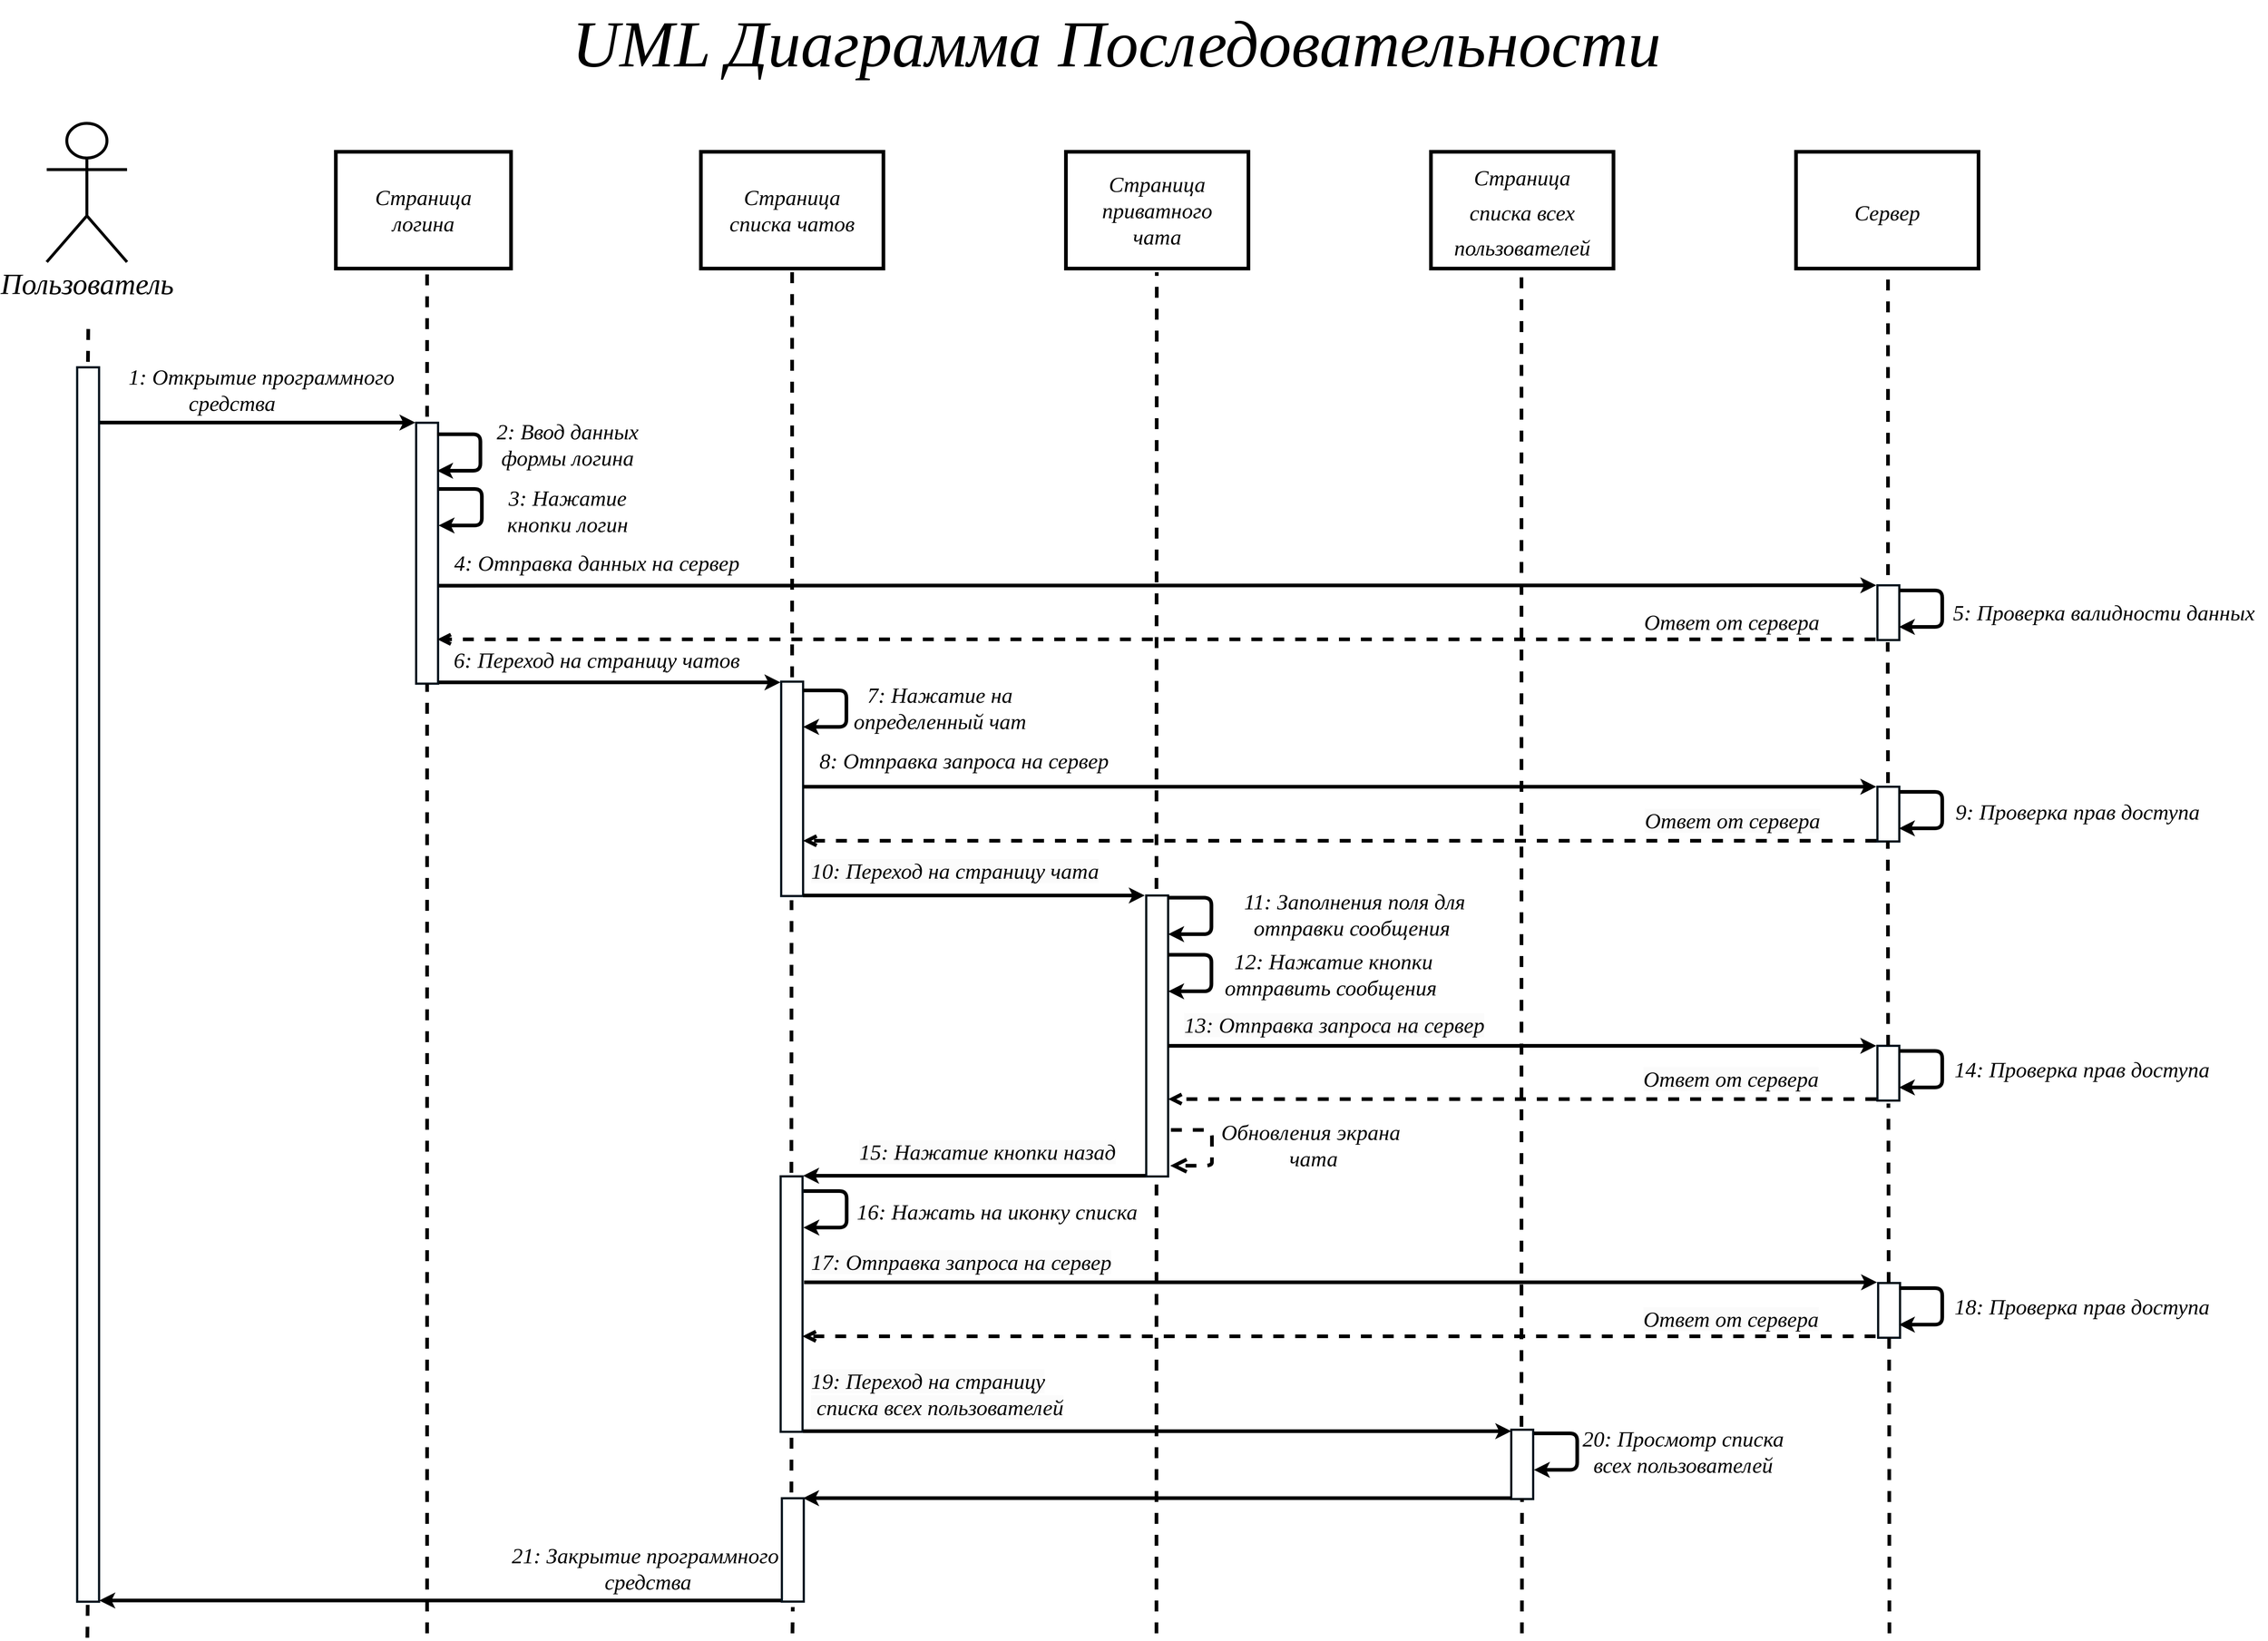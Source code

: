 <mxfile version="22.1.11" type="device">
  <diagram id="UMy5eUy4HfaJKBZY5lJI" name="Страница 1">
    <mxGraphModel dx="1410" dy="828" grid="1" gridSize="10" guides="1" tooltips="1" connect="1" arrows="1" fold="1" page="1" pageScale="1" pageWidth="3300" pageHeight="2339" math="0" shadow="0">
      <root>
        <mxCell id="0" />
        <mxCell id="1" parent="0" />
        <mxCell id="lEt3xl3odOf_mdOtd7cn-1" value="&lt;span style=&quot;font-size: 40px;&quot;&gt;Пользователь&lt;/span&gt;" style="shape=umlActor;verticalLabelPosition=bottom;verticalAlign=top;html=1;outlineConnect=0;strokeWidth=4;fontFamily=GOST type B;fontStyle=2" parent="1" vertex="1">
          <mxGeometry x="209" y="227" width="110.01" height="190" as="geometry" />
        </mxCell>
        <mxCell id="lEt3xl3odOf_mdOtd7cn-12" value="&lt;font color=&quot;#000000&quot; style=&quot;font-size: 30px;&quot;&gt;Страница&lt;br style=&quot;font-size: 30px;&quot;&gt;логина&lt;br style=&quot;font-size: 30px;&quot;&gt;&lt;/font&gt;" style="rounded=0;whiteSpace=wrap;html=1;strokeColor=#000000;strokeWidth=5;fontSize=30;fillColor=#ffffff;fontColor=#ffffff;fontFamily=GOST type B;fontStyle=2" parent="1" vertex="1">
          <mxGeometry x="605" y="266" width="240" height="160" as="geometry" />
        </mxCell>
        <mxCell id="lEt3xl3odOf_mdOtd7cn-25" value="&lt;font color=&quot;#000000&quot; style=&quot;font-size: 30px;&quot;&gt;&lt;span style=&quot;font-size: 30px;&quot;&gt;Страница&lt;br style=&quot;font-size: 30px;&quot;&gt;списка чатов&lt;br style=&quot;font-size: 30px;&quot;&gt;&lt;/span&gt;&lt;/font&gt;" style="rounded=0;whiteSpace=wrap;html=1;strokeColor=#000000;strokeWidth=5;fontSize=30;fillColor=#ffffff;fontColor=#ffffff;fontFamily=GOST type B;fontStyle=2" parent="1" vertex="1">
          <mxGeometry x="1105" y="266" width="250" height="160" as="geometry" />
        </mxCell>
        <mxCell id="D2IMOP5hFgYrjIb1j9_1-1" value="&lt;font style=&quot;font-size: 90px;&quot;&gt;UML Диаграмма&amp;nbsp;Последовательности&amp;nbsp;&lt;/font&gt;" style="text;html=1;align=center;verticalAlign=middle;resizable=0;points=[];autosize=1;strokeColor=none;fillColor=none;fontSize=40;strokeWidth=5;fontFamily=GOST type B;fontStyle=2" parent="1" vertex="1">
          <mxGeometry x="945.0" y="58" width="1480" height="120" as="geometry" />
        </mxCell>
        <mxCell id="W98Ihrel11kOtHPu-lKR-1" value="&lt;font color=&quot;#000000&quot; style=&quot;font-size: 30px;&quot;&gt;&lt;span style=&quot;font-size: 30px;&quot;&gt;Страница &lt;br&gt;приватного&lt;br&gt;чата&lt;br style=&quot;font-size: 30px;&quot;&gt;&lt;/span&gt;&lt;/font&gt;" style="rounded=0;whiteSpace=wrap;html=1;strokeColor=#000000;strokeWidth=5;fontSize=30;fillColor=#ffffff;fontColor=#ffffff;fontFamily=GOST type B;fontStyle=2" parent="1" vertex="1">
          <mxGeometry x="1605" y="266" width="250" height="160" as="geometry" />
        </mxCell>
        <mxCell id="4j9cachHmxRiALqTehqJ-1" value="&lt;font style=&quot;font-size: 30px;&quot; color=&quot;#000000&quot;&gt;&lt;span style=&quot;font-size: 30px;&quot;&gt;Страница&lt;br&gt;списка всех пользователей&lt;br&gt;&lt;/span&gt;&lt;/font&gt;" style="rounded=0;whiteSpace=wrap;html=1;strokeColor=#000000;strokeWidth=5;fontSize=40;fillColor=#ffffff;fontColor=#ffffff;fontFamily=GOST type B;fontStyle=2" parent="1" vertex="1">
          <mxGeometry x="2105" y="266" width="250" height="160" as="geometry" />
        </mxCell>
        <mxCell id="4j9cachHmxRiALqTehqJ-2" value="" style="rounded=0;whiteSpace=wrap;html=1;rotation=90;fillColor=#ffffff;fontColor=#ffffff;strokeColor=#02131d;strokeWidth=3;fontFamily=GOST type B;fontStyle=2" parent="1" vertex="1">
          <mxGeometry x="-580" y="1391.99" width="1691.39" height="30" as="geometry" />
        </mxCell>
        <mxCell id="4j9cachHmxRiALqTehqJ-6" value="" style="endArrow=classic;html=1;rounded=1;shadow=0;labelBackgroundColor=none;labelBorderColor=#5E5E5E;sketch=0;strokeWidth=5;fontSize=40;sourcePerimeterSpacing=1;targetPerimeterSpacing=1;jumpStyle=none;fontFamily=GOST type B;fontStyle=2" parent="1" edge="1">
          <mxGeometry width="50" height="50" relative="1" as="geometry">
            <mxPoint x="282" y="637" as="sourcePoint" />
            <mxPoint x="714" y="637" as="targetPoint" />
          </mxGeometry>
        </mxCell>
        <mxCell id="4j9cachHmxRiALqTehqJ-19" value="" style="endArrow=none;dashed=1;html=1;rounded=1;shadow=0;labelBackgroundColor=none;labelBorderColor=#5E5E5E;sketch=0;strokeWidth=5;fontSize=40;targetPerimeterSpacing=1;jumpStyle=none;entryX=1;entryY=0.5;entryDx=0;entryDy=0;startArrow=none;fontFamily=GOST type B;fontStyle=2" parent="1" edge="1">
          <mxGeometry x="1" y="-758" width="50" height="50" relative="1" as="geometry">
            <mxPoint x="2229" y="2013" as="sourcePoint" />
            <mxPoint x="2229" y="429" as="targetPoint" />
            <mxPoint x="-475" y="-703" as="offset" />
          </mxGeometry>
        </mxCell>
        <mxCell id="4j9cachHmxRiALqTehqJ-44" value="" style="rounded=0;whiteSpace=wrap;html=1;rotation=90;fillColor=#ffffff;fontColor=#ffffff;strokeColor=#02131d;strokeWidth=3;fontFamily=GOST type B;fontStyle=2" parent="1" vertex="1">
          <mxGeometry x="551.28" y="801.03" width="357.48" height="30" as="geometry" />
        </mxCell>
        <mxCell id="4j9cachHmxRiALqTehqJ-45" value="1: Открытие программного&amp;nbsp; &amp;nbsp; &amp;nbsp; &amp;nbsp; &amp;nbsp; &amp;nbsp; &amp;nbsp; &amp;nbsp;средства" style="text;whiteSpace=wrap;html=1;fontSize=30;fontColor=#000000;fontFamily=GOST type B;fontStyle=2" parent="1" vertex="1">
          <mxGeometry x="319.01" y="550" width="390.99" height="49.61" as="geometry" />
        </mxCell>
        <mxCell id="4j9cachHmxRiALqTehqJ-47" value="" style="endArrow=classic;html=1;rounded=1;shadow=0;labelBackgroundColor=none;labelBorderColor=#5E5E5E;sketch=0;strokeWidth=5;fontSize=30;fontColor=#000000;sourcePerimeterSpacing=1;targetPerimeterSpacing=1;jumpStyle=none;exitX=0.083;exitY=-0.007;exitDx=0;exitDy=0;exitPerimeter=0;fontFamily=GOST type B;fontStyle=2" parent="1" edge="1">
          <mxGeometry x="0.001" y="20" width="50" height="50" relative="1" as="geometry">
            <mxPoint x="743.69" y="653" as="sourcePoint" />
            <mxPoint x="743.69" y="703" as="targetPoint" />
            <Array as="points">
              <mxPoint x="768.8" y="653" />
              <mxPoint x="803" y="653" />
              <mxPoint x="803" y="703" />
            </Array>
            <mxPoint as="offset" />
          </mxGeometry>
        </mxCell>
        <mxCell id="4j9cachHmxRiALqTehqJ-48" value="&lt;font style=&quot;font-size: 30px;&quot;&gt;2: Ввод данных &lt;br style=&quot;font-size: 30px;&quot;&gt;формы логина&lt;br style=&quot;font-size: 30px;&quot;&gt;&lt;/font&gt;" style="text;html=1;align=center;verticalAlign=middle;resizable=0;points=[];autosize=1;strokeColor=none;fillColor=none;fontSize=30;strokeWidth=5;fontFamily=GOST type B;fontStyle=2" parent="1" vertex="1">
          <mxGeometry x="811.69" y="622.3" width="220" height="90" as="geometry" />
        </mxCell>
        <mxCell id="4j9cachHmxRiALqTehqJ-51" value="&lt;font style=&quot;font-size: 30px;&quot;&gt;6: Переход на страницу чатов&lt;br&gt;&lt;/font&gt;" style="text;html=1;align=center;verticalAlign=middle;resizable=0;points=[];autosize=1;strokeColor=none;fillColor=none;fontSize=40;fontColor=#000000;fontFamily=GOST type B;fontStyle=2" parent="1" vertex="1">
          <mxGeometry x="752.0" y="928.51" width="420" height="60" as="geometry" />
        </mxCell>
        <mxCell id="4j9cachHmxRiALqTehqJ-52" value="" style="rounded=0;whiteSpace=wrap;html=1;rotation=90;fillColor=#ffffff;fontColor=#ffffff;strokeColor=#02131d;strokeWidth=3;fontFamily=GOST type B;fontStyle=2" parent="1" vertex="1">
          <mxGeometry x="1083.12" y="1123.88" width="293.76" height="30" as="geometry" />
        </mxCell>
        <mxCell id="4j9cachHmxRiALqTehqJ-53" value="" style="endArrow=classic;html=1;rounded=1;shadow=0;labelBackgroundColor=none;labelBorderColor=#5E5E5E;sketch=0;strokeWidth=5;fontSize=40;sourcePerimeterSpacing=1;targetPerimeterSpacing=1;jumpStyle=none;fontFamily=GOST type B;fontStyle=2" parent="1" edge="1">
          <mxGeometry width="50" height="50" relative="1" as="geometry">
            <mxPoint x="746" y="993" as="sourcePoint" />
            <mxPoint x="1214" y="993" as="targetPoint" />
          </mxGeometry>
        </mxCell>
        <mxCell id="4j9cachHmxRiALqTehqJ-56" value="" style="rounded=0;whiteSpace=wrap;html=1;rotation=90;fillColor=#ffffff;fontColor=#ffffff;strokeColor=#02131d;strokeWidth=3;fontFamily=GOST type B;fontStyle=2" parent="1" vertex="1">
          <mxGeometry x="1537.5" y="1462.5" width="385" height="30" as="geometry" />
        </mxCell>
        <mxCell id="4j9cachHmxRiALqTehqJ-57" value="" style="endArrow=classic;html=1;rounded=1;shadow=0;labelBackgroundColor=none;labelBorderColor=#5E5E5E;sketch=0;strokeWidth=5;fontSize=40;sourcePerimeterSpacing=1;targetPerimeterSpacing=1;jumpStyle=none;fontFamily=GOST type B;fontStyle=2" parent="1" edge="1">
          <mxGeometry width="50" height="50" relative="1" as="geometry">
            <mxPoint x="1245" y="1285" as="sourcePoint" />
            <mxPoint x="1713" y="1285" as="targetPoint" />
          </mxGeometry>
        </mxCell>
        <mxCell id="4j9cachHmxRiALqTehqJ-60" value="" style="endArrow=classic;html=1;rounded=1;shadow=0;labelBackgroundColor=none;labelBorderColor=#5E5E5E;sketch=0;strokeWidth=5;fontSize=30;fontColor=#000000;sourcePerimeterSpacing=1;targetPerimeterSpacing=1;jumpStyle=none;exitX=0.083;exitY=-0.007;exitDx=0;exitDy=0;exitPerimeter=0;fontFamily=GOST type B;fontStyle=2" parent="1" edge="1">
          <mxGeometry x="0.001" y="20" width="50" height="50" relative="1" as="geometry">
            <mxPoint x="1745.0" y="1288" as="sourcePoint" />
            <mxPoint x="1745.0" y="1338" as="targetPoint" />
            <Array as="points">
              <mxPoint x="1770.11" y="1288" />
              <mxPoint x="1804.31" y="1288" />
              <mxPoint x="1804.31" y="1338" />
            </Array>
            <mxPoint as="offset" />
          </mxGeometry>
        </mxCell>
        <mxCell id="4j9cachHmxRiALqTehqJ-61" value="&lt;font style=&quot;font-size: 30px;&quot;&gt;11: Заполнения поля для &lt;br&gt;отправки сообщения&amp;nbsp;&lt;br style=&quot;font-size: 30px;&quot;&gt;&lt;/font&gt;" style="text;html=1;align=center;verticalAlign=middle;resizable=0;points=[];autosize=1;strokeColor=none;fillColor=none;fontSize=30;strokeWidth=5;fontFamily=GOST type B;fontStyle=2" parent="1" vertex="1">
          <mxGeometry x="1835.03" y="1266" width="330" height="90" as="geometry" />
        </mxCell>
        <mxCell id="4j9cachHmxRiALqTehqJ-63" value="" style="endArrow=classic;html=1;rounded=1;shadow=0;labelBackgroundColor=none;labelBorderColor=#5E5E5E;sketch=0;strokeWidth=5;fontSize=30;fontColor=#000000;sourcePerimeterSpacing=1;targetPerimeterSpacing=1;jumpStyle=none;exitX=0.083;exitY=-0.007;exitDx=0;exitDy=0;exitPerimeter=0;fontFamily=GOST type B;fontStyle=2" parent="1" edge="1">
          <mxGeometry x="0.001" y="20" width="50" height="50" relative="1" as="geometry">
            <mxPoint x="1745.0" y="1366.3" as="sourcePoint" />
            <mxPoint x="1745.0" y="1416.3" as="targetPoint" />
            <Array as="points">
              <mxPoint x="1770.11" y="1366.3" />
              <mxPoint x="1804.31" y="1366.3" />
              <mxPoint x="1804.31" y="1416.3" />
            </Array>
            <mxPoint as="offset" />
          </mxGeometry>
        </mxCell>
        <mxCell id="4j9cachHmxRiALqTehqJ-64" value="&lt;font style=&quot;font-size: 30px;&quot;&gt;12: Нажатие кнопки &lt;br&gt;отправить сообщения&amp;nbsp;&lt;br style=&quot;font-size: 30px;&quot;&gt;&lt;/font&gt;" style="text;html=1;align=center;verticalAlign=middle;resizable=0;points=[];autosize=1;strokeColor=none;fillColor=none;fontSize=30;strokeWidth=5;fontFamily=GOST type B;fontStyle=2" parent="1" vertex="1">
          <mxGeometry x="1811.03" y="1348" width="320" height="90" as="geometry" />
        </mxCell>
        <mxCell id="4j9cachHmxRiALqTehqJ-66" value="" style="endArrow=classic;html=1;rounded=1;shadow=0;labelBackgroundColor=none;labelBorderColor=#5E5E5E;sketch=0;strokeWidth=5;fontSize=40;sourcePerimeterSpacing=1;targetPerimeterSpacing=1;jumpStyle=none;fontFamily=GOST type B;fontStyle=2" parent="1" edge="1">
          <mxGeometry width="50" height="50" relative="1" as="geometry">
            <mxPoint x="1714" y="1669" as="sourcePoint" />
            <mxPoint x="1245" y="1669" as="targetPoint" />
          </mxGeometry>
        </mxCell>
        <mxCell id="4j9cachHmxRiALqTehqJ-67" value="&lt;span style=&quot;color: rgb(0, 0, 0); font-size: 30px; font-variant-ligatures: normal; font-variant-caps: normal; font-weight: 400; letter-spacing: normal; orphans: 2; text-align: center; text-indent: 0px; text-transform: none; widows: 2; word-spacing: 0px; -webkit-text-stroke-width: 0px; background-color: rgb(251, 251, 251); text-decoration-thickness: initial; text-decoration-style: initial; text-decoration-color: initial; float: none; display: inline !important;&quot;&gt;15: Нажатие кнопки назад&lt;/span&gt;" style="text;whiteSpace=wrap;html=1;fontFamily=GOST type B;fontStyle=2" parent="1" vertex="1">
          <mxGeometry x="1319.68" y="1611.7" width="360" height="60" as="geometry" />
        </mxCell>
        <mxCell id="4j9cachHmxRiALqTehqJ-80" value="&lt;font style=&quot;font-size: 30px;&quot;&gt;16: Нажать на иконку списка&amp;nbsp;&lt;br style=&quot;font-size: 30px;&quot;&gt;&lt;/font&gt;" style="text;html=1;align=center;verticalAlign=middle;resizable=0;points=[];autosize=1;strokeColor=none;fillColor=none;fontSize=30;strokeWidth=5;fontFamily=GOST type B;fontStyle=2" parent="1" vertex="1">
          <mxGeometry x="1308.68" y="1693" width="410" height="50" as="geometry" />
        </mxCell>
        <mxCell id="4j9cachHmxRiALqTehqJ-81" value="" style="rounded=0;whiteSpace=wrap;html=1;rotation=90;fillColor=#ffffff;fontColor=#ffffff;strokeColor=#02131d;strokeWidth=3;fontFamily=GOST type B;fontStyle=2" parent="1" vertex="1">
          <mxGeometry x="2182.5" y="2049.5" width="95" height="30" as="geometry" />
        </mxCell>
        <mxCell id="4j9cachHmxRiALqTehqJ-84" value="" style="endArrow=classic;html=1;rounded=1;shadow=0;labelBackgroundColor=none;labelBorderColor=#5E5E5E;sketch=0;strokeWidth=5;fontSize=30;fontColor=#000000;sourcePerimeterSpacing=1;targetPerimeterSpacing=1;jumpStyle=none;exitX=0.083;exitY=-0.007;exitDx=0;exitDy=0;exitPerimeter=0;fontFamily=GOST type B;fontStyle=2" parent="1" edge="1">
          <mxGeometry x="0.001" y="20" width="50" height="50" relative="1" as="geometry">
            <mxPoint x="2246" y="2022" as="sourcePoint" />
            <mxPoint x="2246" y="2072" as="targetPoint" />
            <Array as="points">
              <mxPoint x="2271.11" y="2022" />
              <mxPoint x="2305.31" y="2022" />
              <mxPoint x="2305.31" y="2072" />
            </Array>
            <mxPoint as="offset" />
          </mxGeometry>
        </mxCell>
        <mxCell id="4j9cachHmxRiALqTehqJ-85" value="&lt;font style=&quot;font-size: 30px;&quot;&gt;20: Просмотр списка&lt;br&gt;всех пользователей&lt;br style=&quot;font-size: 30px;&quot;&gt;&lt;/font&gt;" style="text;html=1;align=center;verticalAlign=middle;resizable=0;points=[];autosize=1;strokeColor=none;fillColor=none;fontSize=30;strokeWidth=5;fontFamily=GOST type B;fontStyle=2" parent="1" vertex="1">
          <mxGeometry x="2305.0" y="2002" width="290" height="90" as="geometry" />
        </mxCell>
        <mxCell id="4j9cachHmxRiALqTehqJ-87" value="&lt;div style=&quot;text-align: center;&quot;&gt;&lt;font&gt;&lt;span style=&quot;font-size: 30px;&quot;&gt;21: Закрытие программного&lt;/span&gt;&lt;/font&gt;&lt;/div&gt;&lt;div style=&quot;text-align: center;&quot;&gt;&lt;font&gt;&lt;span style=&quot;font-size: 30px;&quot;&gt;&amp;nbsp;средства&lt;/span&gt;&lt;/font&gt;&lt;/div&gt;" style="text;whiteSpace=wrap;html=1;fontFamily=GOST type B;fontStyle=2" parent="1" vertex="1">
          <mxGeometry x="844" y="2164.73" width="520" height="60" as="geometry" />
        </mxCell>
        <mxCell id="4j9cachHmxRiALqTehqJ-91" value="" style="endArrow=classic;html=1;rounded=1;shadow=0;labelBackgroundColor=none;labelBorderColor=#5E5E5E;sketch=0;strokeWidth=5;fontSize=40;sourcePerimeterSpacing=1;targetPerimeterSpacing=1;jumpStyle=none;fontFamily=GOST type B;fontStyle=2" parent="1" edge="1">
          <mxGeometry width="50" height="50" relative="1" as="geometry">
            <mxPoint x="1216" y="2251" as="sourcePoint" />
            <mxPoint x="281" y="2251" as="targetPoint" />
          </mxGeometry>
        </mxCell>
        <mxCell id="4j9cachHmxRiALqTehqJ-93" value="" style="endArrow=none;dashed=1;html=1;rounded=1;shadow=0;labelBackgroundColor=none;labelBorderColor=#5E5E5E;sketch=0;strokeWidth=5;fontSize=40;sourcePerimeterSpacing=1;targetPerimeterSpacing=1;jumpStyle=none;entryX=1;entryY=0.5;entryDx=0;entryDy=0;fontFamily=GOST type B;fontStyle=2" parent="1" edge="1">
          <mxGeometry width="50" height="50" relative="1" as="geometry">
            <mxPoint x="264.68" y="2302" as="sourcePoint" />
            <mxPoint x="265.125" y="2255.995" as="targetPoint" />
          </mxGeometry>
        </mxCell>
        <mxCell id="4j9cachHmxRiALqTehqJ-94" value="" style="endArrow=none;dashed=1;html=1;rounded=1;shadow=0;labelBackgroundColor=none;labelBorderColor=#5E5E5E;sketch=0;strokeWidth=5;fontSize=40;sourcePerimeterSpacing=1;targetPerimeterSpacing=1;jumpStyle=none;entryX=1;entryY=0.5;entryDx=0;entryDy=0;fontFamily=GOST type B;fontStyle=2" parent="1" edge="1">
          <mxGeometry width="50" height="50" relative="1" as="geometry">
            <mxPoint x="265.47" y="553.83" as="sourcePoint" />
            <mxPoint x="265.915" y="506.995" as="targetPoint" />
          </mxGeometry>
        </mxCell>
        <mxCell id="4j9cachHmxRiALqTehqJ-98" value="&lt;font style=&quot;font-size: 30px;&quot;&gt;Обновления экрана&lt;br&gt;&amp;nbsp;чата&lt;br style=&quot;font-size: 30px;&quot;&gt;&lt;/font&gt;" style="text;html=1;align=center;verticalAlign=middle;resizable=0;points=[];autosize=1;strokeColor=none;fillColor=none;fontSize=30;strokeWidth=5;fontFamily=GOST type B;fontStyle=2" parent="1" vertex="1">
          <mxGeometry x="1805.0" y="1581.7" width="270" height="90" as="geometry" />
        </mxCell>
        <mxCell id="v-4gDYmKBZiMCs_DVV37-4" value="" style="endArrow=none;dashed=1;html=1;rounded=1;shadow=0;labelBackgroundColor=none;labelBorderColor=#5E5E5E;sketch=0;strokeWidth=5;fontSize=40;sourcePerimeterSpacing=1;targetPerimeterSpacing=1;jumpStyle=none;entryX=1;entryY=0.5;entryDx=0;entryDy=0;fontFamily=GOST type B;fontStyle=2" parent="1" edge="1">
          <mxGeometry width="50" height="50" relative="1" as="geometry">
            <mxPoint x="1230" y="986" as="sourcePoint" />
            <mxPoint x="1230" y="426" as="targetPoint" />
          </mxGeometry>
        </mxCell>
        <mxCell id="v-4gDYmKBZiMCs_DVV37-5" value="" style="endArrow=none;dashed=1;html=1;rounded=1;shadow=0;labelBackgroundColor=none;labelBorderColor=#5E5E5E;sketch=0;strokeWidth=5;fontSize=40;sourcePerimeterSpacing=1;targetPerimeterSpacing=1;jumpStyle=none;entryX=1;entryY=0.5;entryDx=0;entryDy=0;fontFamily=GOST type B;fontStyle=2" parent="1" edge="1">
          <mxGeometry width="50" height="50" relative="1" as="geometry">
            <mxPoint x="1729" y="1276" as="sourcePoint" />
            <mxPoint x="1729.44" y="431" as="targetPoint" />
          </mxGeometry>
        </mxCell>
        <mxCell id="v-4gDYmKBZiMCs_DVV37-6" value="" style="endArrow=none;dashed=1;html=1;rounded=1;shadow=0;labelBackgroundColor=none;labelBorderColor=#5E5E5E;sketch=0;strokeWidth=5;fontSize=40;sourcePerimeterSpacing=1;targetPerimeterSpacing=1;jumpStyle=none;entryX=1;entryY=0.5;entryDx=0;entryDy=0;fontFamily=GOST type B;fontStyle=2" parent="1" edge="1">
          <mxGeometry width="50" height="50" relative="1" as="geometry">
            <mxPoint x="730" y="629" as="sourcePoint" />
            <mxPoint x="730" y="420" as="targetPoint" />
          </mxGeometry>
        </mxCell>
        <mxCell id="v-4gDYmKBZiMCs_DVV37-11" value="" style="endArrow=none;dashed=1;html=1;rounded=1;shadow=0;labelBackgroundColor=none;labelBorderColor=#5E5E5E;sketch=0;strokeWidth=5;fontSize=40;sourcePerimeterSpacing=1;targetPerimeterSpacing=1;jumpStyle=none;entryX=1;entryY=0.5;entryDx=0;entryDy=0;fontFamily=GOST type B;fontStyle=2" parent="1" edge="1">
          <mxGeometry width="50" height="50" relative="1" as="geometry">
            <mxPoint x="1229" y="1665" as="sourcePoint" />
            <mxPoint x="1229.17" y="1291.49" as="targetPoint" />
          </mxGeometry>
        </mxCell>
        <mxCell id="v-4gDYmKBZiMCs_DVV37-15" value="" style="endArrow=none;dashed=1;html=1;rounded=1;shadow=0;labelBackgroundColor=none;labelBorderColor=#5E5E5E;sketch=0;strokeWidth=5;fontSize=40;sourcePerimeterSpacing=1;targetPerimeterSpacing=1;jumpStyle=none;entryX=1;entryY=0.5;entryDx=0;entryDy=0;fontFamily=GOST type B;fontStyle=2" parent="1" edge="1">
          <mxGeometry width="50" height="50" relative="1" as="geometry">
            <mxPoint x="730" y="2296" as="sourcePoint" />
            <mxPoint x="730" y="995" as="targetPoint" />
          </mxGeometry>
        </mxCell>
        <mxCell id="dgq1h4YX0ljx0XyoBOAO-2" value="&lt;font style=&quot;font-size: 30px;&quot; color=&quot;#000000&quot;&gt;&lt;span style=&quot;font-size: 30px;&quot;&gt;Сервер&lt;br&gt;&lt;/span&gt;&lt;/font&gt;" style="rounded=0;whiteSpace=wrap;html=1;strokeColor=#000000;strokeWidth=5;fontSize=40;fillColor=#ffffff;fontColor=#ffffff;fontFamily=GOST type B;fontStyle=2" parent="1" vertex="1">
          <mxGeometry x="2605" y="266" width="250" height="160" as="geometry" />
        </mxCell>
        <mxCell id="dgq1h4YX0ljx0XyoBOAO-7" value="" style="endArrow=classic;html=1;rounded=1;shadow=0;labelBackgroundColor=none;labelBorderColor=#5E5E5E;sketch=0;strokeWidth=5;fontSize=40;sourcePerimeterSpacing=1;targetPerimeterSpacing=1;jumpStyle=none;fontFamily=GOST type B;fontStyle=2" parent="1" edge="1">
          <mxGeometry width="50" height="50" relative="1" as="geometry">
            <mxPoint x="745.69" y="860.45" as="sourcePoint" />
            <mxPoint x="2715" y="860" as="targetPoint" />
          </mxGeometry>
        </mxCell>
        <mxCell id="dgq1h4YX0ljx0XyoBOAO-8" value="" style="endArrow=classic;html=1;rounded=1;shadow=0;labelBackgroundColor=none;labelBorderColor=#5E5E5E;sketch=0;strokeWidth=5;fontSize=30;fontColor=#000000;sourcePerimeterSpacing=1;targetPerimeterSpacing=1;jumpStyle=none;exitX=0.083;exitY=-0.007;exitDx=0;exitDy=0;exitPerimeter=0;fontFamily=GOST type B;fontStyle=2" parent="1" edge="1">
          <mxGeometry x="0.001" y="20" width="50" height="50" relative="1" as="geometry">
            <mxPoint x="745.69" y="728" as="sourcePoint" />
            <mxPoint x="745.69" y="778" as="targetPoint" />
            <Array as="points">
              <mxPoint x="770.8" y="728" />
              <mxPoint x="805" y="728" />
              <mxPoint x="805" y="778" />
            </Array>
            <mxPoint as="offset" />
          </mxGeometry>
        </mxCell>
        <mxCell id="dgq1h4YX0ljx0XyoBOAO-9" value="&lt;font style=&quot;font-size: 30px;&quot;&gt;3: Нажатие &lt;br&gt;кнопки логин&lt;br style=&quot;font-size: 30px;&quot;&gt;&lt;/font&gt;" style="text;html=1;align=center;verticalAlign=middle;resizable=0;points=[];autosize=1;strokeColor=none;fillColor=none;fontSize=30;strokeWidth=5;fontFamily=GOST type B;fontStyle=2" parent="1" vertex="1">
          <mxGeometry x="826.69" y="713.3" width="190" height="90" as="geometry" />
        </mxCell>
        <mxCell id="dgq1h4YX0ljx0XyoBOAO-10" value="&lt;font style=&quot;font-size: 30px;&quot;&gt;4: Отправка данных на сервер&lt;br style=&quot;font-size: 30px;&quot;&gt;&lt;/font&gt;" style="text;html=1;align=center;verticalAlign=middle;resizable=0;points=[];autosize=1;strokeColor=none;fillColor=none;fontSize=30;strokeWidth=5;fontFamily=GOST type B;fontStyle=2" parent="1" vertex="1">
          <mxGeometry x="752" y="804" width="420" height="50" as="geometry" />
        </mxCell>
        <mxCell id="dgq1h4YX0ljx0XyoBOAO-11" value="" style="rounded=0;whiteSpace=wrap;html=1;rotation=90;fillColor=#ffffff;fontColor=#ffffff;strokeColor=#02131d;strokeWidth=3;fontFamily=GOST type B;fontStyle=2" parent="1" vertex="1">
          <mxGeometry x="2694" y="882.49" width="75.01" height="30" as="geometry" />
        </mxCell>
        <mxCell id="dgq1h4YX0ljx0XyoBOAO-12" value="" style="endArrow=none;dashed=1;html=1;rounded=1;shadow=0;labelBackgroundColor=none;labelBorderColor=#5E5E5E;sketch=0;strokeWidth=5;fontSize=40;sourcePerimeterSpacing=1;targetPerimeterSpacing=1;jumpStyle=none;entryX=1;entryY=0.5;entryDx=0;entryDy=0;fontFamily=GOST type B;fontStyle=2" parent="1" edge="1">
          <mxGeometry width="50" height="50" relative="1" as="geometry">
            <mxPoint x="2731" y="846" as="sourcePoint" />
            <mxPoint x="2731" y="434" as="targetPoint" />
          </mxGeometry>
        </mxCell>
        <mxCell id="dgq1h4YX0ljx0XyoBOAO-13" value="" style="endArrow=classic;html=1;rounded=1;shadow=0;labelBackgroundColor=none;labelBorderColor=#5E5E5E;sketch=0;strokeWidth=5;fontSize=30;fontColor=#000000;sourcePerimeterSpacing=1;targetPerimeterSpacing=1;jumpStyle=none;exitX=0.083;exitY=-0.007;exitDx=0;exitDy=0;exitPerimeter=0;fontFamily=GOST type B;fontStyle=2" parent="1" edge="1">
          <mxGeometry x="0.001" y="20" width="50" height="50" relative="1" as="geometry">
            <mxPoint x="2746" y="867" as="sourcePoint" />
            <mxPoint x="2746" y="917" as="targetPoint" />
            <Array as="points">
              <mxPoint x="2771.11" y="867" />
              <mxPoint x="2805.31" y="867" />
              <mxPoint x="2805.31" y="917" />
            </Array>
            <mxPoint as="offset" />
          </mxGeometry>
        </mxCell>
        <mxCell id="dgq1h4YX0ljx0XyoBOAO-14" value="&lt;font style=&quot;font-size: 30px;&quot;&gt;5: Проверка валидности данных&amp;nbsp;&lt;br style=&quot;font-size: 30px;&quot;&gt;&lt;/font&gt;" style="text;html=1;align=center;verticalAlign=middle;resizable=0;points=[];autosize=1;strokeColor=none;fillColor=none;fontSize=30;strokeWidth=5;fontFamily=GOST type B;fontStyle=2" parent="1" vertex="1">
          <mxGeometry x="2810.0" y="872.49" width="440" height="50" as="geometry" />
        </mxCell>
        <mxCell id="dgq1h4YX0ljx0XyoBOAO-16" value="&lt;div style=&quot;text-align: center;&quot;&gt;&lt;span style=&quot;background-color: initial; font-size: 30px;&quot;&gt;&lt;font face=&quot;GOST type B&quot;&gt;Ответ от сервера&lt;/font&gt;&lt;/span&gt;&lt;/div&gt;" style="text;whiteSpace=wrap;html=1;fontStyle=2" parent="1" vertex="1">
          <mxGeometry x="2395" y="886" width="290" height="38.51" as="geometry" />
        </mxCell>
        <mxCell id="dgq1h4YX0ljx0XyoBOAO-18" value="" style="html=1;verticalAlign=bottom;endArrow=open;dashed=1;endSize=8;curved=0;rounded=0;strokeWidth=5;fontStyle=2" parent="1" edge="1">
          <mxGeometry relative="1" as="geometry">
            <mxPoint x="2714" y="934" as="sourcePoint" />
            <mxPoint x="744" y="934" as="targetPoint" />
          </mxGeometry>
        </mxCell>
        <mxCell id="dgq1h4YX0ljx0XyoBOAO-22" value="" style="endArrow=classic;html=1;rounded=1;shadow=0;labelBackgroundColor=none;labelBorderColor=#5E5E5E;sketch=0;strokeWidth=5;fontSize=30;fontColor=#000000;sourcePerimeterSpacing=1;targetPerimeterSpacing=1;jumpStyle=none;exitX=0.083;exitY=-0.007;exitDx=0;exitDy=0;exitPerimeter=0;fontFamily=GOST type B;fontStyle=2" parent="1" edge="1">
          <mxGeometry x="0.001" y="20" width="50" height="50" relative="1" as="geometry">
            <mxPoint x="1245" y="1004" as="sourcePoint" />
            <mxPoint x="1245" y="1054" as="targetPoint" />
            <Array as="points">
              <mxPoint x="1270.11" y="1004" />
              <mxPoint x="1304.31" y="1004" />
              <mxPoint x="1304.31" y="1054" />
            </Array>
            <mxPoint as="offset" />
          </mxGeometry>
        </mxCell>
        <mxCell id="dgq1h4YX0ljx0XyoBOAO-24" value="&lt;font style=&quot;font-size: 30px;&quot;&gt;7: Нажатие на &lt;br&gt;определенный чат&lt;br style=&quot;font-size: 30px;&quot;&gt;&lt;/font&gt;" style="text;html=1;align=center;verticalAlign=middle;resizable=0;points=[];autosize=1;strokeColor=none;fillColor=none;fontSize=30;strokeWidth=5;fontFamily=GOST type B;fontStyle=2" parent="1" vertex="1">
          <mxGeometry x="1302" y="982.51" width="260" height="90" as="geometry" />
        </mxCell>
        <mxCell id="dgq1h4YX0ljx0XyoBOAO-25" value="" style="endArrow=classic;html=1;rounded=1;shadow=0;labelBackgroundColor=none;labelBorderColor=#5E5E5E;sketch=0;strokeWidth=5;fontSize=40;sourcePerimeterSpacing=1;targetPerimeterSpacing=1;jumpStyle=none;fontFamily=GOST type B;fontStyle=2" parent="1" edge="1">
          <mxGeometry width="50" height="50" relative="1" as="geometry">
            <mxPoint x="1245" y="1136" as="sourcePoint" />
            <mxPoint x="2715" y="1136" as="targetPoint" />
          </mxGeometry>
        </mxCell>
        <mxCell id="dgq1h4YX0ljx0XyoBOAO-27" value="&lt;font style=&quot;font-size: 30px;&quot;&gt;8: Отправка запроса на сервер&lt;br&gt;&lt;/font&gt;" style="text;html=1;align=center;verticalAlign=middle;resizable=0;points=[];autosize=1;strokeColor=none;fillColor=none;fontSize=40;fontColor=#000000;fontFamily=GOST type B;fontStyle=2" parent="1" vertex="1">
          <mxGeometry x="1250" y="1067" width="430" height="60" as="geometry" />
        </mxCell>
        <mxCell id="dgq1h4YX0ljx0XyoBOAO-28" value="" style="rounded=0;whiteSpace=wrap;html=1;rotation=90;fillColor=#ffffff;fontColor=#ffffff;strokeColor=#02131d;strokeWidth=3;fontFamily=GOST type B;fontStyle=2" parent="1" vertex="1">
          <mxGeometry x="2694" y="1158.49" width="75.01" height="30" as="geometry" />
        </mxCell>
        <mxCell id="dgq1h4YX0ljx0XyoBOAO-30" value="" style="endArrow=classic;html=1;rounded=1;shadow=0;labelBackgroundColor=none;labelBorderColor=#5E5E5E;sketch=0;strokeWidth=5;fontSize=30;fontColor=#000000;sourcePerimeterSpacing=1;targetPerimeterSpacing=1;jumpStyle=none;exitX=0.083;exitY=-0.007;exitDx=0;exitDy=0;exitPerimeter=0;fontFamily=GOST type B;fontStyle=2" parent="1" edge="1">
          <mxGeometry x="0.001" y="20" width="50" height="50" relative="1" as="geometry">
            <mxPoint x="2746" y="1143" as="sourcePoint" />
            <mxPoint x="2746" y="1193" as="targetPoint" />
            <Array as="points">
              <mxPoint x="2771.11" y="1143" />
              <mxPoint x="2805.31" y="1143" />
              <mxPoint x="2805.31" y="1193" />
            </Array>
            <mxPoint as="offset" />
          </mxGeometry>
        </mxCell>
        <mxCell id="dgq1h4YX0ljx0XyoBOAO-31" value="&lt;font style=&quot;font-size: 30px;&quot;&gt;9: Проверка прав доступа&amp;nbsp;&lt;br style=&quot;font-size: 30px;&quot;&gt;&lt;/font&gt;" style="text;html=1;align=center;verticalAlign=middle;resizable=0;points=[];autosize=1;strokeColor=none;fillColor=none;fontSize=30;strokeWidth=5;fontFamily=GOST type B;fontStyle=2" parent="1" vertex="1">
          <mxGeometry x="2809.0" y="1145" width="370" height="50" as="geometry" />
        </mxCell>
        <mxCell id="dgq1h4YX0ljx0XyoBOAO-32" value="" style="html=1;verticalAlign=bottom;endArrow=open;dashed=1;endSize=8;curved=0;rounded=0;strokeWidth=5;fontStyle=2" parent="1" edge="1">
          <mxGeometry relative="1" as="geometry">
            <mxPoint x="2715" y="1210" as="sourcePoint" />
            <mxPoint x="1245" y="1210" as="targetPoint" />
          </mxGeometry>
        </mxCell>
        <mxCell id="dgq1h4YX0ljx0XyoBOAO-33" value="&lt;span style=&quot;color: rgb(0, 0, 0); font-family: &amp;quot;GOST type B&amp;quot;; font-size: 30px; font-variant-ligatures: normal; font-variant-caps: normal; font-weight: 400; letter-spacing: normal; orphans: 2; text-align: center; text-indent: 0px; text-transform: none; widows: 2; word-spacing: 0px; -webkit-text-stroke-width: 0px; background-color: rgb(251, 251, 251); text-decoration-thickness: initial; text-decoration-style: initial; text-decoration-color: initial; float: none; display: inline !important;&quot;&gt;Ответ от сервера&lt;/span&gt;" style="text;whiteSpace=wrap;html=1;fontStyle=2" parent="1" vertex="1">
          <mxGeometry x="2396" y="1158.49" width="310" height="60" as="geometry" />
        </mxCell>
        <mxCell id="dgq1h4YX0ljx0XyoBOAO-34" value="&lt;span style=&quot;color: rgb(0, 0, 0); font-family: &amp;quot;GOST type B&amp;quot;; font-size: 30px; font-variant-ligatures: normal; font-variant-caps: normal; font-weight: 400; letter-spacing: normal; orphans: 2; text-align: center; text-indent: 0px; text-transform: none; widows: 2; word-spacing: 0px; -webkit-text-stroke-width: 0px; background-color: rgb(251, 251, 251); text-decoration-thickness: initial; text-decoration-style: initial; text-decoration-color: initial; float: none; display: inline !important;&quot;&gt;10: Переход на страницу чата&lt;/span&gt;" style="text;whiteSpace=wrap;html=1;fontStyle=2" parent="1" vertex="1">
          <mxGeometry x="1254" y="1227" width="431" height="59" as="geometry" />
        </mxCell>
        <mxCell id="dgq1h4YX0ljx0XyoBOAO-36" value="" style="endArrow=classic;html=1;rounded=1;shadow=0;labelBackgroundColor=none;labelBorderColor=#5E5E5E;sketch=0;strokeWidth=5;fontSize=40;sourcePerimeterSpacing=1;targetPerimeterSpacing=1;jumpStyle=none;fontFamily=GOST type B;fontStyle=2" parent="1" edge="1">
          <mxGeometry width="50" height="50" relative="1" as="geometry">
            <mxPoint x="1745" y="1491" as="sourcePoint" />
            <mxPoint x="2715" y="1491" as="targetPoint" />
          </mxGeometry>
        </mxCell>
        <mxCell id="dgq1h4YX0ljx0XyoBOAO-39" value="" style="rounded=0;whiteSpace=wrap;html=1;rotation=90;fillColor=#ffffff;fontColor=#ffffff;strokeColor=#02131d;strokeWidth=3;fontFamily=GOST type B;fontStyle=2" parent="1" vertex="1">
          <mxGeometry x="2694" y="1513.49" width="75.01" height="30" as="geometry" />
        </mxCell>
        <mxCell id="dgq1h4YX0ljx0XyoBOAO-40" value="" style="endArrow=classic;html=1;rounded=1;shadow=0;labelBackgroundColor=none;labelBorderColor=#5E5E5E;sketch=0;strokeWidth=5;fontSize=30;fontColor=#000000;sourcePerimeterSpacing=1;targetPerimeterSpacing=1;jumpStyle=none;exitX=0.083;exitY=-0.007;exitDx=0;exitDy=0;exitPerimeter=0;fontFamily=GOST type B;fontStyle=2" parent="1" edge="1">
          <mxGeometry x="0.001" y="20" width="50" height="50" relative="1" as="geometry">
            <mxPoint x="2746" y="1498" as="sourcePoint" />
            <mxPoint x="2746" y="1548" as="targetPoint" />
            <Array as="points">
              <mxPoint x="2771.11" y="1498" />
              <mxPoint x="2805.31" y="1498" />
              <mxPoint x="2805.31" y="1548" />
            </Array>
            <mxPoint as="offset" />
          </mxGeometry>
        </mxCell>
        <mxCell id="dgq1h4YX0ljx0XyoBOAO-41" value="&lt;font style=&quot;font-size: 30px;&quot;&gt;14: Проверка прав доступа&amp;nbsp;&lt;br style=&quot;font-size: 30px;&quot;&gt;&lt;/font&gt;" style="text;html=1;align=center;verticalAlign=middle;resizable=0;points=[];autosize=1;strokeColor=none;fillColor=none;fontSize=30;strokeWidth=5;fontFamily=GOST type B;fontStyle=2" parent="1" vertex="1">
          <mxGeometry x="2810.0" y="1498" width="380" height="50" as="geometry" />
        </mxCell>
        <mxCell id="dgq1h4YX0ljx0XyoBOAO-42" value="" style="html=1;verticalAlign=bottom;endArrow=open;dashed=1;endSize=8;curved=0;rounded=0;strokeWidth=5;fontStyle=2" parent="1" edge="1">
          <mxGeometry relative="1" as="geometry">
            <mxPoint x="2715" y="1564" as="sourcePoint" />
            <mxPoint x="1745" y="1564" as="targetPoint" />
          </mxGeometry>
        </mxCell>
        <mxCell id="dgq1h4YX0ljx0XyoBOAO-43" value="&lt;span style=&quot;color: rgb(0, 0, 0); font-family: &amp;quot;GOST type B&amp;quot;; font-size: 30px; font-variant-ligatures: normal; font-variant-caps: normal; font-weight: 400; letter-spacing: normal; orphans: 2; text-align: center; text-indent: 0px; text-transform: none; widows: 2; word-spacing: 0px; -webkit-text-stroke-width: 0px; background-color: rgb(251, 251, 251); text-decoration-thickness: initial; text-decoration-style: initial; text-decoration-color: initial; float: none; display: inline !important;&quot;&gt;Ответ от сервера&lt;/span&gt;" style="text;whiteSpace=wrap;html=1;fontStyle=2" parent="1" vertex="1">
          <mxGeometry x="2394" y="1512" width="320" height="60" as="geometry" />
        </mxCell>
        <mxCell id="dgq1h4YX0ljx0XyoBOAO-45" value="" style="endArrow=classic;html=1;rounded=1;shadow=0;labelBackgroundColor=none;labelBorderColor=#5E5E5E;sketch=0;strokeWidth=5;fontSize=30;fontColor=#000000;sourcePerimeterSpacing=1;targetPerimeterSpacing=1;jumpStyle=none;exitX=0.083;exitY=-0.007;exitDx=0;exitDy=0;exitPerimeter=0;fontFamily=GOST type B;fontStyle=2" parent="1" edge="1">
          <mxGeometry x="0.001" y="20" width="50" height="50" relative="1" as="geometry">
            <mxPoint x="1245.37" y="1690" as="sourcePoint" />
            <mxPoint x="1245.37" y="1740" as="targetPoint" />
            <Array as="points">
              <mxPoint x="1270.48" y="1690" />
              <mxPoint x="1304.68" y="1690" />
              <mxPoint x="1304.68" y="1740" />
            </Array>
            <mxPoint as="offset" />
          </mxGeometry>
        </mxCell>
        <mxCell id="dgq1h4YX0ljx0XyoBOAO-46" value="" style="endArrow=classic;html=1;rounded=1;shadow=0;labelBackgroundColor=none;labelBorderColor=#5E5E5E;sketch=0;strokeWidth=5;fontSize=40;sourcePerimeterSpacing=1;targetPerimeterSpacing=1;jumpStyle=none;fontFamily=GOST type B;fontStyle=2" parent="1" edge="1">
          <mxGeometry width="50" height="50" relative="1" as="geometry">
            <mxPoint x="1246.34" y="1815" as="sourcePoint" />
            <mxPoint x="2716" y="1815" as="targetPoint" />
          </mxGeometry>
        </mxCell>
        <mxCell id="dgq1h4YX0ljx0XyoBOAO-47" value="&lt;span style=&quot;color: rgb(0, 0, 0); font-family: &amp;quot;GOST type B&amp;quot;; font-size: 30px; font-variant-ligatures: normal; font-variant-caps: normal; font-weight: 400; letter-spacing: normal; orphans: 2; text-align: center; text-indent: 0px; text-transform: none; widows: 2; word-spacing: 0px; -webkit-text-stroke-width: 0px; background-color: rgb(251, 251, 251); text-decoration-thickness: initial; text-decoration-style: initial; text-decoration-color: initial; float: none; display: inline !important;&quot;&gt;17: Отправка запроса на сервер&lt;/span&gt;" style="text;whiteSpace=wrap;html=1;fontStyle=2" parent="1" vertex="1">
          <mxGeometry x="1253.5" y="1763" width="440" height="60" as="geometry" />
        </mxCell>
        <mxCell id="dgq1h4YX0ljx0XyoBOAO-48" value="" style="rounded=0;whiteSpace=wrap;html=1;rotation=90;fillColor=#ffffff;fontColor=#ffffff;strokeColor=#02131d;strokeWidth=3;fontFamily=GOST type B;fontStyle=2" parent="1" vertex="1">
          <mxGeometry x="2695" y="1838.49" width="75.01" height="30" as="geometry" />
        </mxCell>
        <mxCell id="dgq1h4YX0ljx0XyoBOAO-49" value="" style="endArrow=classic;html=1;rounded=1;shadow=0;labelBackgroundColor=none;labelBorderColor=#5E5E5E;sketch=0;strokeWidth=5;fontSize=30;fontColor=#000000;sourcePerimeterSpacing=1;targetPerimeterSpacing=1;jumpStyle=none;exitX=0.083;exitY=-0.007;exitDx=0;exitDy=0;exitPerimeter=0;fontFamily=GOST type B;fontStyle=2" parent="1" edge="1">
          <mxGeometry x="0.001" y="20" width="50" height="50" relative="1" as="geometry">
            <mxPoint x="2746" y="1823" as="sourcePoint" />
            <mxPoint x="2746" y="1873" as="targetPoint" />
            <Array as="points">
              <mxPoint x="2771.11" y="1823" />
              <mxPoint x="2805.31" y="1823" />
              <mxPoint x="2805.31" y="1873" />
            </Array>
            <mxPoint as="offset" />
          </mxGeometry>
        </mxCell>
        <mxCell id="dgq1h4YX0ljx0XyoBOAO-50" value="&lt;font style=&quot;font-size: 30px;&quot;&gt;18: Проверка прав доступа&amp;nbsp;&lt;br style=&quot;font-size: 30px;&quot;&gt;&lt;/font&gt;" style="text;html=1;align=center;verticalAlign=middle;resizable=0;points=[];autosize=1;strokeColor=none;fillColor=none;fontSize=30;strokeWidth=5;fontFamily=GOST type B;fontStyle=2" parent="1" vertex="1">
          <mxGeometry x="2810.0" y="1823" width="380" height="50" as="geometry" />
        </mxCell>
        <mxCell id="dgq1h4YX0ljx0XyoBOAO-51" value="" style="rounded=0;whiteSpace=wrap;html=1;rotation=90;fillColor=#ffffff;fontColor=#ffffff;strokeColor=#02131d;strokeWidth=3;fontFamily=GOST type B;fontStyle=2" parent="1" vertex="1">
          <mxGeometry x="1054.27" y="1829.86" width="350" height="30" as="geometry" />
        </mxCell>
        <mxCell id="dgq1h4YX0ljx0XyoBOAO-52" value="" style="html=1;verticalAlign=bottom;endArrow=open;dashed=1;endSize=8;curved=0;rounded=0;strokeWidth=5;fontStyle=2" parent="1" edge="1">
          <mxGeometry relative="1" as="geometry">
            <mxPoint x="2714" y="1889" as="sourcePoint" />
            <mxPoint x="1244" y="1889" as="targetPoint" />
          </mxGeometry>
        </mxCell>
        <mxCell id="dgq1h4YX0ljx0XyoBOAO-53" value="&lt;span style=&quot;color: rgb(0, 0, 0); font-family: &amp;quot;GOST type B&amp;quot;; font-size: 30px; font-variant-ligatures: normal; font-variant-caps: normal; font-weight: 400; letter-spacing: normal; orphans: 2; text-align: center; text-indent: 0px; text-transform: none; widows: 2; word-spacing: 0px; -webkit-text-stroke-width: 0px; background-color: rgb(251, 251, 251); text-decoration-thickness: initial; text-decoration-style: initial; text-decoration-color: initial; float: none; display: inline !important;&quot;&gt;Ответ от сервера&lt;/span&gt;" style="text;whiteSpace=wrap;html=1;fontStyle=2" parent="1" vertex="1">
          <mxGeometry x="2394" y="1841" width="320" height="60" as="geometry" />
        </mxCell>
        <mxCell id="dgq1h4YX0ljx0XyoBOAO-55" value="&lt;span style=&quot;color: rgb(0, 0, 0); font-family: &amp;quot;GOST type B&amp;quot;; font-size: 30px; font-variant-ligatures: normal; font-variant-caps: normal; font-weight: 400; letter-spacing: normal; orphans: 2; text-align: center; text-indent: 0px; text-transform: none; widows: 2; word-spacing: 0px; -webkit-text-stroke-width: 0px; background-color: rgb(251, 251, 251); text-decoration-thickness: initial; text-decoration-style: initial; text-decoration-color: initial; float: none; display: inline !important;&quot;&gt;19: Переход на страницу&lt;br&gt;&amp;nbsp;списка всех пользователей&lt;/span&gt;" style="text;whiteSpace=wrap;html=1;fontStyle=2" parent="1" vertex="1">
          <mxGeometry x="1253.5" y="1926" width="736.32" height="59" as="geometry" />
        </mxCell>
        <mxCell id="dgq1h4YX0ljx0XyoBOAO-60" value="" style="endArrow=classic;html=1;rounded=1;shadow=0;labelBackgroundColor=none;labelBorderColor=#5E5E5E;sketch=0;strokeWidth=5;fontSize=40;sourcePerimeterSpacing=1;targetPerimeterSpacing=1;jumpStyle=none;fontFamily=GOST type B;fontStyle=2" parent="1" edge="1">
          <mxGeometry width="50" height="50" relative="1" as="geometry">
            <mxPoint x="1245" y="2019" as="sourcePoint" />
            <mxPoint x="2215" y="2019" as="targetPoint" />
          </mxGeometry>
        </mxCell>
        <mxCell id="dgq1h4YX0ljx0XyoBOAO-63" value="" style="endArrow=open;endSize=12;dashed=1;html=1;rounded=1;shadow=0;labelBackgroundColor=none;labelBorderColor=#5E5E5E;sketch=0;strokeWidth=5;fontSize=40;fontColor=#000000;sourcePerimeterSpacing=1;targetPerimeterSpacing=1;jumpStyle=none;entryX=0.802;entryY=-0.065;entryDx=0;entryDy=0;exitX=0.53;exitY=-0.088;exitDx=0;exitDy=0;exitPerimeter=0;entryPerimeter=0;fontStyle=2" parent="1" edge="1">
          <mxGeometry x="0.25" y="90" width="160" relative="1" as="geometry">
            <mxPoint x="1748.81" y="1606.2" as="sourcePoint" />
            <mxPoint x="1747.81" y="1655.2" as="targetPoint" />
            <mxPoint as="offset" />
            <Array as="points">
              <mxPoint x="1805" y="1606.2" />
              <mxPoint x="1805" y="1636.2" />
              <mxPoint x="1805" y="1655.2" />
            </Array>
          </mxGeometry>
        </mxCell>
        <mxCell id="dgq1h4YX0ljx0XyoBOAO-64" value="" style="endArrow=classic;html=1;rounded=1;shadow=0;labelBackgroundColor=none;labelBorderColor=#5E5E5E;sketch=0;strokeWidth=5;fontSize=40;sourcePerimeterSpacing=1;targetPerimeterSpacing=1;jumpStyle=none;fontFamily=GOST type B;fontStyle=2" parent="1" edge="1">
          <mxGeometry width="50" height="50" relative="1" as="geometry">
            <mxPoint x="2215" y="2110.78" as="sourcePoint" />
            <mxPoint x="1245" y="2110.78" as="targetPoint" />
          </mxGeometry>
        </mxCell>
        <mxCell id="dgq1h4YX0ljx0XyoBOAO-65" value="" style="rounded=0;whiteSpace=wrap;html=1;rotation=90;fillColor=#ffffff;fontColor=#ffffff;strokeColor=#02131d;strokeWidth=3;fontFamily=GOST type B;fontStyle=2" parent="1" vertex="1">
          <mxGeometry x="1160.15" y="2166.73" width="141.59" height="30" as="geometry" />
        </mxCell>
        <mxCell id="dgq1h4YX0ljx0XyoBOAO-66" value="" style="endArrow=none;dashed=1;html=1;rounded=1;shadow=0;labelBackgroundColor=none;labelBorderColor=#5E5E5E;sketch=0;strokeWidth=5;fontSize=40;sourcePerimeterSpacing=1;targetPerimeterSpacing=1;jumpStyle=none;entryX=1;entryY=0.5;entryDx=0;entryDy=0;fontFamily=GOST type B;fontStyle=2" parent="1" edge="1">
          <mxGeometry width="50" height="50" relative="1" as="geometry">
            <mxPoint x="2731" y="1131" as="sourcePoint" />
            <mxPoint x="2730.62" y="938" as="targetPoint" />
          </mxGeometry>
        </mxCell>
        <mxCell id="dgq1h4YX0ljx0XyoBOAO-67" value="" style="endArrow=none;dashed=1;html=1;rounded=1;shadow=0;labelBackgroundColor=none;labelBorderColor=#5E5E5E;sketch=0;strokeWidth=5;fontSize=40;sourcePerimeterSpacing=1;targetPerimeterSpacing=1;jumpStyle=none;entryX=1;entryY=0.5;entryDx=0;entryDy=0;fontFamily=GOST type B;fontStyle=2" parent="1" edge="1">
          <mxGeometry width="50" height="50" relative="1" as="geometry">
            <mxPoint x="2731.16" y="1491" as="sourcePoint" />
            <mxPoint x="2730.78" y="1210.5" as="targetPoint" />
          </mxGeometry>
        </mxCell>
        <mxCell id="dgq1h4YX0ljx0XyoBOAO-68" value="" style="endArrow=none;dashed=1;html=1;rounded=1;shadow=0;labelBackgroundColor=none;labelBorderColor=#5E5E5E;sketch=0;strokeWidth=5;fontSize=40;sourcePerimeterSpacing=1;targetPerimeterSpacing=1;jumpStyle=none;entryX=1;entryY=0.5;entryDx=0;entryDy=0;fontFamily=GOST type B;fontStyle=2" parent="1" edge="1">
          <mxGeometry width="50" height="50" relative="1" as="geometry">
            <mxPoint x="2731.93" y="1816" as="sourcePoint" />
            <mxPoint x="2731.55" y="1570" as="targetPoint" />
          </mxGeometry>
        </mxCell>
        <mxCell id="dgq1h4YX0ljx0XyoBOAO-69" value="" style="endArrow=none;dashed=1;html=1;rounded=1;shadow=0;labelBackgroundColor=none;labelBorderColor=#5E5E5E;sketch=0;strokeWidth=5;fontSize=40;sourcePerimeterSpacing=1;targetPerimeterSpacing=1;jumpStyle=none;entryX=1;entryY=0.5;entryDx=0;entryDy=0;fontFamily=GOST type B;fontStyle=2" parent="1" edge="1">
          <mxGeometry width="50" height="50" relative="1" as="geometry">
            <mxPoint x="2229.57" y="2296" as="sourcePoint" />
            <mxPoint x="2229.74" y="2111" as="targetPoint" />
          </mxGeometry>
        </mxCell>
        <mxCell id="dgq1h4YX0ljx0XyoBOAO-70" value="" style="endArrow=none;dashed=1;html=1;rounded=1;shadow=0;labelBackgroundColor=none;labelBorderColor=#5E5E5E;sketch=0;strokeWidth=5;fontSize=40;sourcePerimeterSpacing=1;targetPerimeterSpacing=1;jumpStyle=none;entryX=1;entryY=0.5;entryDx=0;entryDy=0;fontFamily=GOST type B;fontStyle=2" parent="1" edge="1">
          <mxGeometry width="50" height="50" relative="1" as="geometry">
            <mxPoint x="1729" y="2296" as="sourcePoint" />
            <mxPoint x="1729.06" y="1670.99" as="targetPoint" />
          </mxGeometry>
        </mxCell>
        <mxCell id="dgq1h4YX0ljx0XyoBOAO-71" value="" style="endArrow=none;dashed=1;html=1;rounded=1;shadow=0;labelBackgroundColor=none;labelBorderColor=#5E5E5E;sketch=0;strokeWidth=5;fontSize=40;sourcePerimeterSpacing=1;targetPerimeterSpacing=1;jumpStyle=none;entryX=1;entryY=0.5;entryDx=0;entryDy=0;fontFamily=GOST type B;fontStyle=2" parent="1" edge="1">
          <mxGeometry width="50" height="50" relative="1" as="geometry">
            <mxPoint x="2732.93" y="2296" as="sourcePoint" />
            <mxPoint x="2732.55" y="1891" as="targetPoint" />
          </mxGeometry>
        </mxCell>
        <mxCell id="dgq1h4YX0ljx0XyoBOAO-73" value="" style="endArrow=none;dashed=1;html=1;rounded=1;shadow=0;labelBackgroundColor=none;labelBorderColor=#5E5E5E;sketch=0;strokeWidth=5;fontSize=40;sourcePerimeterSpacing=1;targetPerimeterSpacing=1;jumpStyle=none;entryX=1;entryY=0.5;entryDx=0;entryDy=0;fontFamily=GOST type B;fontStyle=2" parent="1" edge="1">
          <mxGeometry width="50" height="50" relative="1" as="geometry">
            <mxPoint x="1229" y="2103" as="sourcePoint" />
            <mxPoint x="1229.15" y="2026.5" as="targetPoint" />
          </mxGeometry>
        </mxCell>
        <mxCell id="dgq1h4YX0ljx0XyoBOAO-74" value="&lt;span style=&quot;color: rgb(0, 0, 0); font-family: &amp;quot;GOST type B&amp;quot;; font-size: 30px; font-variant-ligatures: normal; font-variant-caps: normal; font-weight: 400; letter-spacing: normal; orphans: 2; text-align: center; text-indent: 0px; text-transform: none; widows: 2; word-spacing: 0px; -webkit-text-stroke-width: 0px; background-color: rgb(251, 251, 251); text-decoration-thickness: initial; text-decoration-style: initial; text-decoration-color: initial; float: none; display: inline !important;&quot;&gt;13: Отправка запроса на сервер&lt;/span&gt;" style="text;whiteSpace=wrap;html=1;fontStyle=2" parent="1" vertex="1">
          <mxGeometry x="1765" y="1438" width="440" height="60" as="geometry" />
        </mxCell>
        <mxCell id="dgq1h4YX0ljx0XyoBOAO-76" value="" style="endArrow=none;dashed=1;html=1;rounded=1;shadow=0;labelBackgroundColor=none;labelBorderColor=#5E5E5E;sketch=0;strokeWidth=5;fontSize=40;sourcePerimeterSpacing=1;targetPerimeterSpacing=1;jumpStyle=none;entryX=1;entryY=0.5;entryDx=0;entryDy=0;fontFamily=GOST type B;fontStyle=2" parent="1" edge="1">
          <mxGeometry width="50" height="50" relative="1" as="geometry">
            <mxPoint x="1230.44" y="2296" as="sourcePoint" />
            <mxPoint x="1230.885" y="2259.995" as="targetPoint" />
          </mxGeometry>
        </mxCell>
      </root>
    </mxGraphModel>
  </diagram>
</mxfile>
